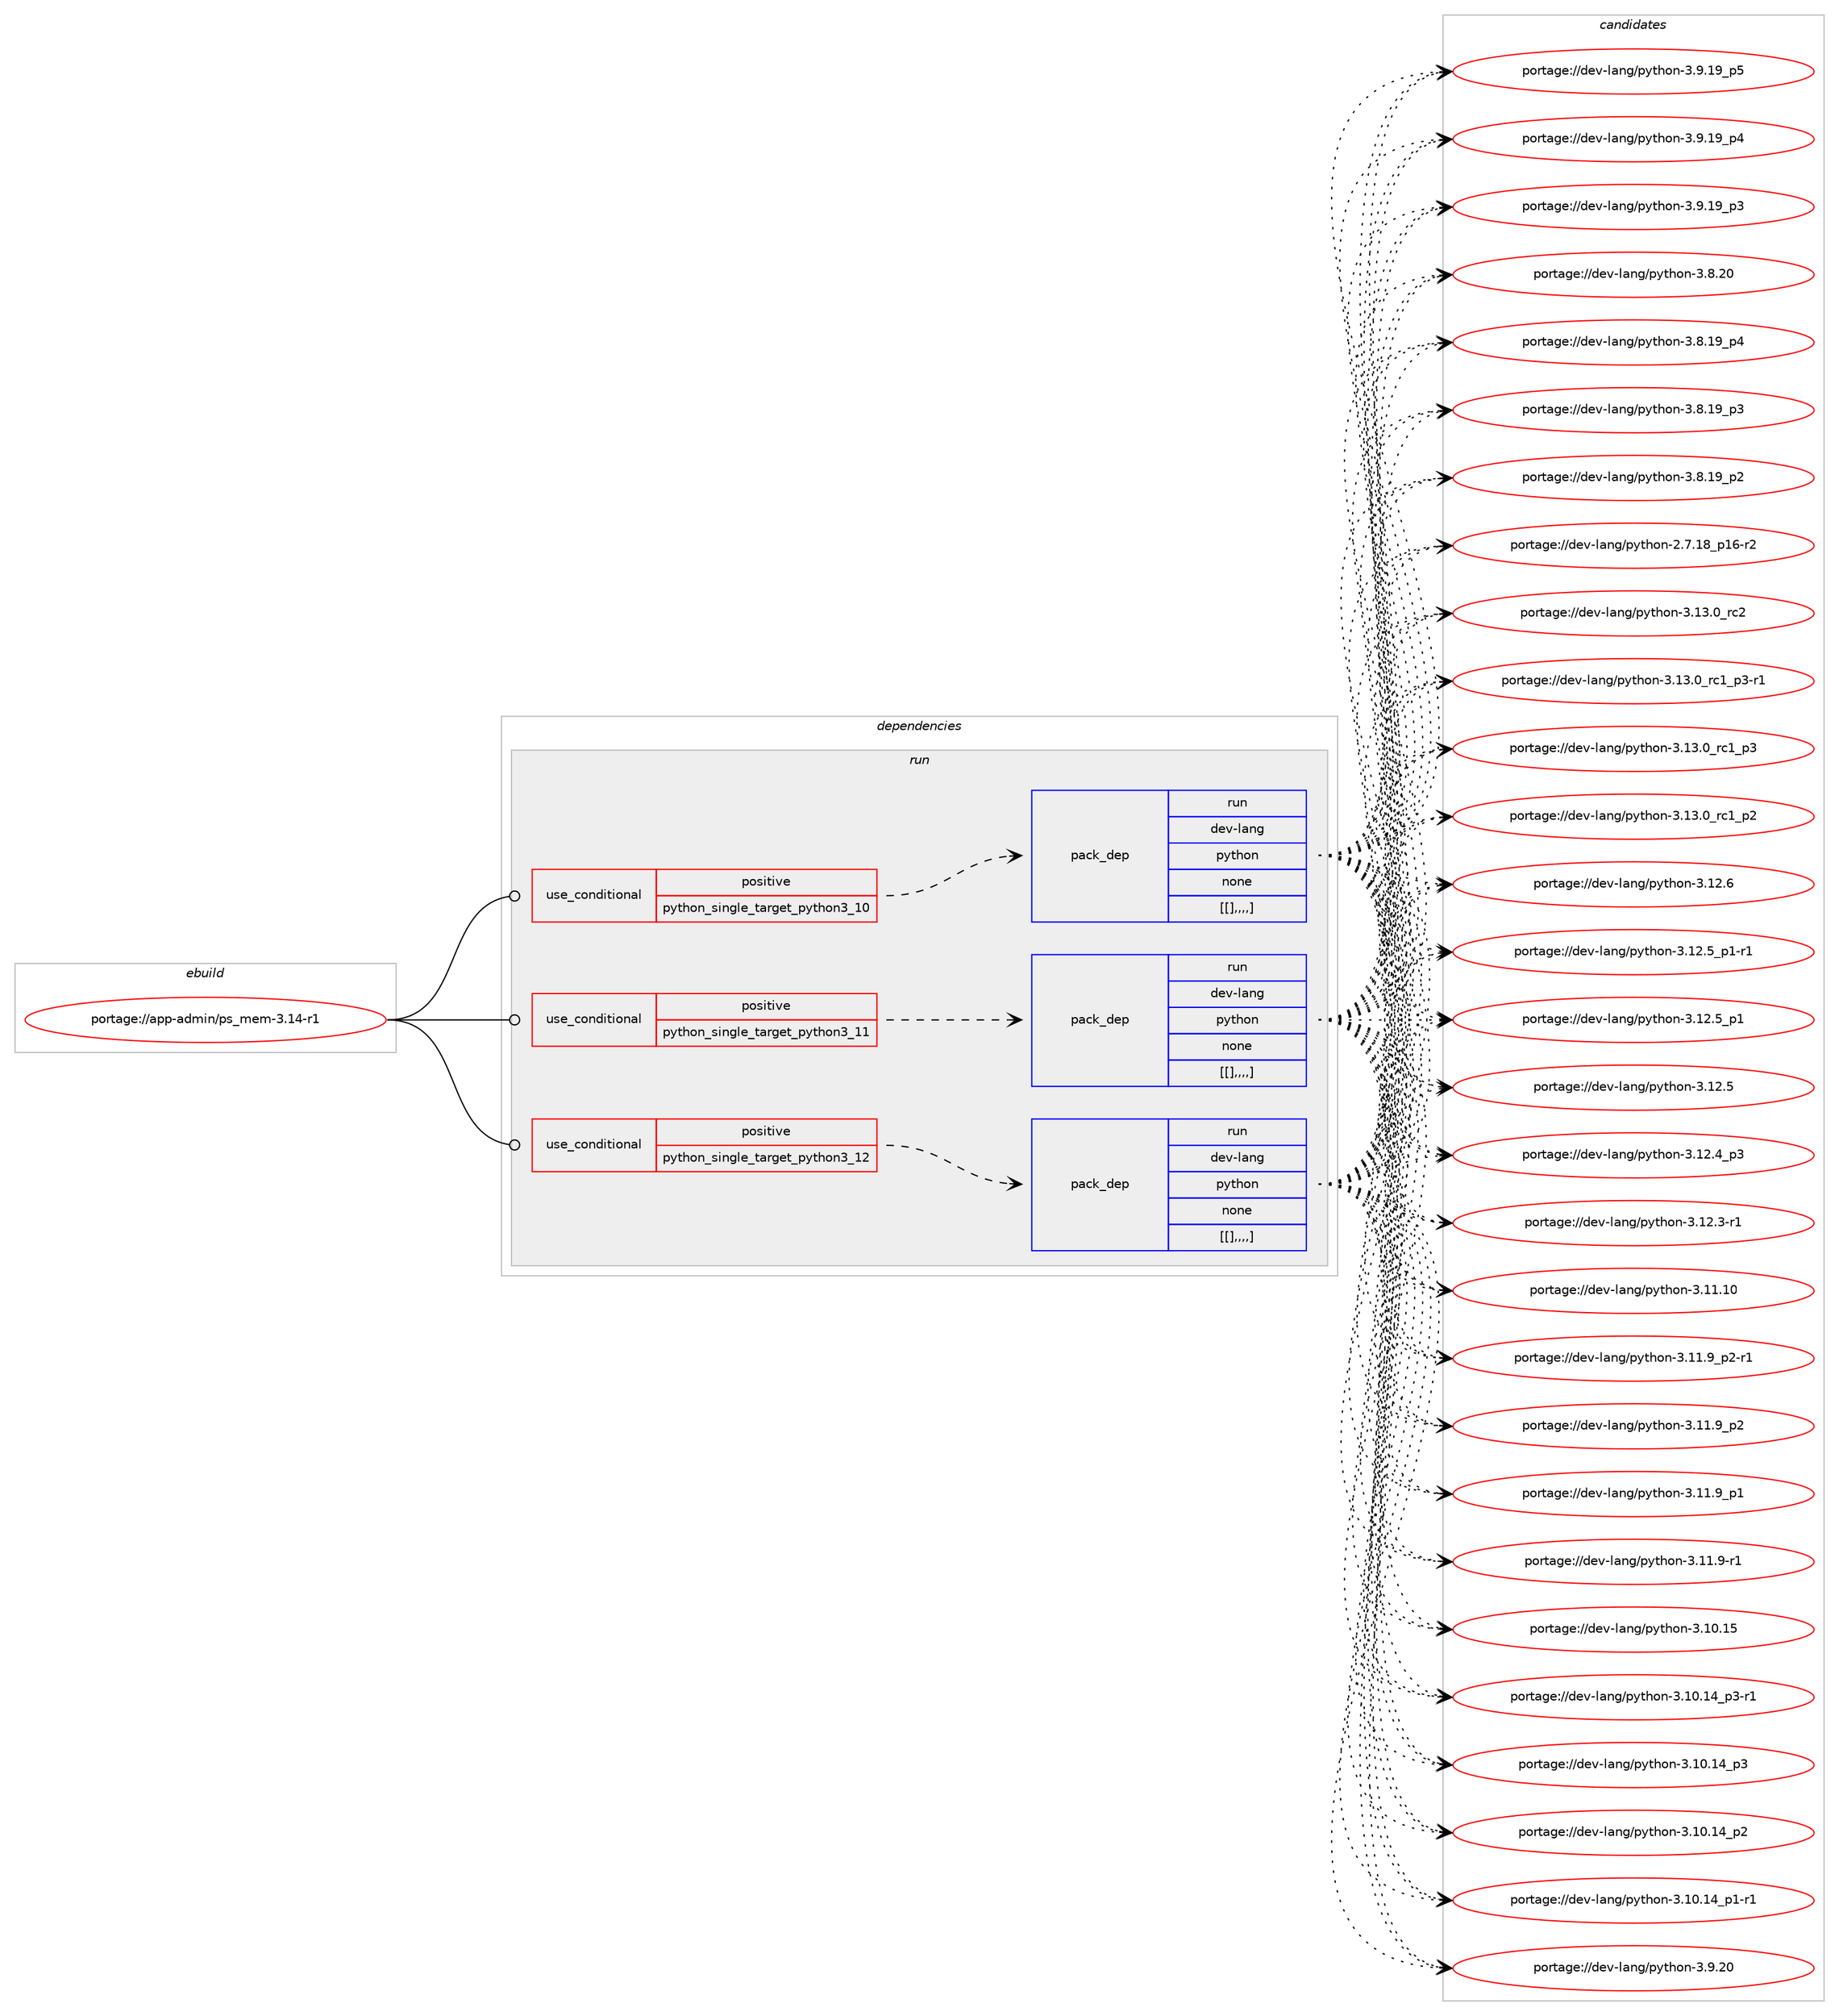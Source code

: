 digraph prolog {

# *************
# Graph options
# *************

newrank=true;
concentrate=true;
compound=true;
graph [rankdir=LR,fontname=Helvetica,fontsize=10,ranksep=1.5];#, ranksep=2.5, nodesep=0.2];
edge  [arrowhead=vee];
node  [fontname=Helvetica,fontsize=10];

# **********
# The ebuild
# **********

subgraph cluster_leftcol {
color=gray;
label=<<i>ebuild</i>>;
id [label="portage://app-admin/ps_mem-3.14-r1", color=red, width=4, href="../app-admin/ps_mem-3.14-r1.svg"];
}

# ****************
# The dependencies
# ****************

subgraph cluster_midcol {
color=gray;
label=<<i>dependencies</i>>;
subgraph cluster_compile {
fillcolor="#eeeeee";
style=filled;
label=<<i>compile</i>>;
}
subgraph cluster_compileandrun {
fillcolor="#eeeeee";
style=filled;
label=<<i>compile and run</i>>;
}
subgraph cluster_run {
fillcolor="#eeeeee";
style=filled;
label=<<i>run</i>>;
subgraph cond812 {
dependency3631 [label=<<TABLE BORDER="0" CELLBORDER="1" CELLSPACING="0" CELLPADDING="4"><TR><TD ROWSPAN="3" CELLPADDING="10">use_conditional</TD></TR><TR><TD>positive</TD></TR><TR><TD>python_single_target_python3_10</TD></TR></TABLE>>, shape=none, color=red];
subgraph pack2805 {
dependency3632 [label=<<TABLE BORDER="0" CELLBORDER="1" CELLSPACING="0" CELLPADDING="4" WIDTH="220"><TR><TD ROWSPAN="6" CELLPADDING="30">pack_dep</TD></TR><TR><TD WIDTH="110">run</TD></TR><TR><TD>dev-lang</TD></TR><TR><TD>python</TD></TR><TR><TD>none</TD></TR><TR><TD>[[],,,,]</TD></TR></TABLE>>, shape=none, color=blue];
}
dependency3631:e -> dependency3632:w [weight=20,style="dashed",arrowhead="vee"];
}
id:e -> dependency3631:w [weight=20,style="solid",arrowhead="odot"];
subgraph cond813 {
dependency3633 [label=<<TABLE BORDER="0" CELLBORDER="1" CELLSPACING="0" CELLPADDING="4"><TR><TD ROWSPAN="3" CELLPADDING="10">use_conditional</TD></TR><TR><TD>positive</TD></TR><TR><TD>python_single_target_python3_11</TD></TR></TABLE>>, shape=none, color=red];
subgraph pack2806 {
dependency3634 [label=<<TABLE BORDER="0" CELLBORDER="1" CELLSPACING="0" CELLPADDING="4" WIDTH="220"><TR><TD ROWSPAN="6" CELLPADDING="30">pack_dep</TD></TR><TR><TD WIDTH="110">run</TD></TR><TR><TD>dev-lang</TD></TR><TR><TD>python</TD></TR><TR><TD>none</TD></TR><TR><TD>[[],,,,]</TD></TR></TABLE>>, shape=none, color=blue];
}
dependency3633:e -> dependency3634:w [weight=20,style="dashed",arrowhead="vee"];
}
id:e -> dependency3633:w [weight=20,style="solid",arrowhead="odot"];
subgraph cond814 {
dependency3635 [label=<<TABLE BORDER="0" CELLBORDER="1" CELLSPACING="0" CELLPADDING="4"><TR><TD ROWSPAN="3" CELLPADDING="10">use_conditional</TD></TR><TR><TD>positive</TD></TR><TR><TD>python_single_target_python3_12</TD></TR></TABLE>>, shape=none, color=red];
subgraph pack2807 {
dependency3636 [label=<<TABLE BORDER="0" CELLBORDER="1" CELLSPACING="0" CELLPADDING="4" WIDTH="220"><TR><TD ROWSPAN="6" CELLPADDING="30">pack_dep</TD></TR><TR><TD WIDTH="110">run</TD></TR><TR><TD>dev-lang</TD></TR><TR><TD>python</TD></TR><TR><TD>none</TD></TR><TR><TD>[[],,,,]</TD></TR></TABLE>>, shape=none, color=blue];
}
dependency3635:e -> dependency3636:w [weight=20,style="dashed",arrowhead="vee"];
}
id:e -> dependency3635:w [weight=20,style="solid",arrowhead="odot"];
}
}

# **************
# The candidates
# **************

subgraph cluster_choices {
rank=same;
color=gray;
label=<<i>candidates</i>>;

subgraph choice2805 {
color=black;
nodesep=1;
choice10010111845108971101034711212111610411111045514649514648951149950 [label="portage://dev-lang/python-3.13.0_rc2", color=red, width=4,href="../dev-lang/python-3.13.0_rc2.svg"];
choice1001011184510897110103471121211161041111104551464951464895114994995112514511449 [label="portage://dev-lang/python-3.13.0_rc1_p3-r1", color=red, width=4,href="../dev-lang/python-3.13.0_rc1_p3-r1.svg"];
choice100101118451089711010347112121116104111110455146495146489511499499511251 [label="portage://dev-lang/python-3.13.0_rc1_p3", color=red, width=4,href="../dev-lang/python-3.13.0_rc1_p3.svg"];
choice100101118451089711010347112121116104111110455146495146489511499499511250 [label="portage://dev-lang/python-3.13.0_rc1_p2", color=red, width=4,href="../dev-lang/python-3.13.0_rc1_p2.svg"];
choice10010111845108971101034711212111610411111045514649504654 [label="portage://dev-lang/python-3.12.6", color=red, width=4,href="../dev-lang/python-3.12.6.svg"];
choice1001011184510897110103471121211161041111104551464950465395112494511449 [label="portage://dev-lang/python-3.12.5_p1-r1", color=red, width=4,href="../dev-lang/python-3.12.5_p1-r1.svg"];
choice100101118451089711010347112121116104111110455146495046539511249 [label="portage://dev-lang/python-3.12.5_p1", color=red, width=4,href="../dev-lang/python-3.12.5_p1.svg"];
choice10010111845108971101034711212111610411111045514649504653 [label="portage://dev-lang/python-3.12.5", color=red, width=4,href="../dev-lang/python-3.12.5.svg"];
choice100101118451089711010347112121116104111110455146495046529511251 [label="portage://dev-lang/python-3.12.4_p3", color=red, width=4,href="../dev-lang/python-3.12.4_p3.svg"];
choice100101118451089711010347112121116104111110455146495046514511449 [label="portage://dev-lang/python-3.12.3-r1", color=red, width=4,href="../dev-lang/python-3.12.3-r1.svg"];
choice1001011184510897110103471121211161041111104551464949464948 [label="portage://dev-lang/python-3.11.10", color=red, width=4,href="../dev-lang/python-3.11.10.svg"];
choice1001011184510897110103471121211161041111104551464949465795112504511449 [label="portage://dev-lang/python-3.11.9_p2-r1", color=red, width=4,href="../dev-lang/python-3.11.9_p2-r1.svg"];
choice100101118451089711010347112121116104111110455146494946579511250 [label="portage://dev-lang/python-3.11.9_p2", color=red, width=4,href="../dev-lang/python-3.11.9_p2.svg"];
choice100101118451089711010347112121116104111110455146494946579511249 [label="portage://dev-lang/python-3.11.9_p1", color=red, width=4,href="../dev-lang/python-3.11.9_p1.svg"];
choice100101118451089711010347112121116104111110455146494946574511449 [label="portage://dev-lang/python-3.11.9-r1", color=red, width=4,href="../dev-lang/python-3.11.9-r1.svg"];
choice1001011184510897110103471121211161041111104551464948464953 [label="portage://dev-lang/python-3.10.15", color=red, width=4,href="../dev-lang/python-3.10.15.svg"];
choice100101118451089711010347112121116104111110455146494846495295112514511449 [label="portage://dev-lang/python-3.10.14_p3-r1", color=red, width=4,href="../dev-lang/python-3.10.14_p3-r1.svg"];
choice10010111845108971101034711212111610411111045514649484649529511251 [label="portage://dev-lang/python-3.10.14_p3", color=red, width=4,href="../dev-lang/python-3.10.14_p3.svg"];
choice10010111845108971101034711212111610411111045514649484649529511250 [label="portage://dev-lang/python-3.10.14_p2", color=red, width=4,href="../dev-lang/python-3.10.14_p2.svg"];
choice100101118451089711010347112121116104111110455146494846495295112494511449 [label="portage://dev-lang/python-3.10.14_p1-r1", color=red, width=4,href="../dev-lang/python-3.10.14_p1-r1.svg"];
choice10010111845108971101034711212111610411111045514657465048 [label="portage://dev-lang/python-3.9.20", color=red, width=4,href="../dev-lang/python-3.9.20.svg"];
choice100101118451089711010347112121116104111110455146574649579511253 [label="portage://dev-lang/python-3.9.19_p5", color=red, width=4,href="../dev-lang/python-3.9.19_p5.svg"];
choice100101118451089711010347112121116104111110455146574649579511252 [label="portage://dev-lang/python-3.9.19_p4", color=red, width=4,href="../dev-lang/python-3.9.19_p4.svg"];
choice100101118451089711010347112121116104111110455146574649579511251 [label="portage://dev-lang/python-3.9.19_p3", color=red, width=4,href="../dev-lang/python-3.9.19_p3.svg"];
choice10010111845108971101034711212111610411111045514656465048 [label="portage://dev-lang/python-3.8.20", color=red, width=4,href="../dev-lang/python-3.8.20.svg"];
choice100101118451089711010347112121116104111110455146564649579511252 [label="portage://dev-lang/python-3.8.19_p4", color=red, width=4,href="../dev-lang/python-3.8.19_p4.svg"];
choice100101118451089711010347112121116104111110455146564649579511251 [label="portage://dev-lang/python-3.8.19_p3", color=red, width=4,href="../dev-lang/python-3.8.19_p3.svg"];
choice100101118451089711010347112121116104111110455146564649579511250 [label="portage://dev-lang/python-3.8.19_p2", color=red, width=4,href="../dev-lang/python-3.8.19_p2.svg"];
choice100101118451089711010347112121116104111110455046554649569511249544511450 [label="portage://dev-lang/python-2.7.18_p16-r2", color=red, width=4,href="../dev-lang/python-2.7.18_p16-r2.svg"];
dependency3632:e -> choice10010111845108971101034711212111610411111045514649514648951149950:w [style=dotted,weight="100"];
dependency3632:e -> choice1001011184510897110103471121211161041111104551464951464895114994995112514511449:w [style=dotted,weight="100"];
dependency3632:e -> choice100101118451089711010347112121116104111110455146495146489511499499511251:w [style=dotted,weight="100"];
dependency3632:e -> choice100101118451089711010347112121116104111110455146495146489511499499511250:w [style=dotted,weight="100"];
dependency3632:e -> choice10010111845108971101034711212111610411111045514649504654:w [style=dotted,weight="100"];
dependency3632:e -> choice1001011184510897110103471121211161041111104551464950465395112494511449:w [style=dotted,weight="100"];
dependency3632:e -> choice100101118451089711010347112121116104111110455146495046539511249:w [style=dotted,weight="100"];
dependency3632:e -> choice10010111845108971101034711212111610411111045514649504653:w [style=dotted,weight="100"];
dependency3632:e -> choice100101118451089711010347112121116104111110455146495046529511251:w [style=dotted,weight="100"];
dependency3632:e -> choice100101118451089711010347112121116104111110455146495046514511449:w [style=dotted,weight="100"];
dependency3632:e -> choice1001011184510897110103471121211161041111104551464949464948:w [style=dotted,weight="100"];
dependency3632:e -> choice1001011184510897110103471121211161041111104551464949465795112504511449:w [style=dotted,weight="100"];
dependency3632:e -> choice100101118451089711010347112121116104111110455146494946579511250:w [style=dotted,weight="100"];
dependency3632:e -> choice100101118451089711010347112121116104111110455146494946579511249:w [style=dotted,weight="100"];
dependency3632:e -> choice100101118451089711010347112121116104111110455146494946574511449:w [style=dotted,weight="100"];
dependency3632:e -> choice1001011184510897110103471121211161041111104551464948464953:w [style=dotted,weight="100"];
dependency3632:e -> choice100101118451089711010347112121116104111110455146494846495295112514511449:w [style=dotted,weight="100"];
dependency3632:e -> choice10010111845108971101034711212111610411111045514649484649529511251:w [style=dotted,weight="100"];
dependency3632:e -> choice10010111845108971101034711212111610411111045514649484649529511250:w [style=dotted,weight="100"];
dependency3632:e -> choice100101118451089711010347112121116104111110455146494846495295112494511449:w [style=dotted,weight="100"];
dependency3632:e -> choice10010111845108971101034711212111610411111045514657465048:w [style=dotted,weight="100"];
dependency3632:e -> choice100101118451089711010347112121116104111110455146574649579511253:w [style=dotted,weight="100"];
dependency3632:e -> choice100101118451089711010347112121116104111110455146574649579511252:w [style=dotted,weight="100"];
dependency3632:e -> choice100101118451089711010347112121116104111110455146574649579511251:w [style=dotted,weight="100"];
dependency3632:e -> choice10010111845108971101034711212111610411111045514656465048:w [style=dotted,weight="100"];
dependency3632:e -> choice100101118451089711010347112121116104111110455146564649579511252:w [style=dotted,weight="100"];
dependency3632:e -> choice100101118451089711010347112121116104111110455146564649579511251:w [style=dotted,weight="100"];
dependency3632:e -> choice100101118451089711010347112121116104111110455146564649579511250:w [style=dotted,weight="100"];
dependency3632:e -> choice100101118451089711010347112121116104111110455046554649569511249544511450:w [style=dotted,weight="100"];
}
subgraph choice2806 {
color=black;
nodesep=1;
choice10010111845108971101034711212111610411111045514649514648951149950 [label="portage://dev-lang/python-3.13.0_rc2", color=red, width=4,href="../dev-lang/python-3.13.0_rc2.svg"];
choice1001011184510897110103471121211161041111104551464951464895114994995112514511449 [label="portage://dev-lang/python-3.13.0_rc1_p3-r1", color=red, width=4,href="../dev-lang/python-3.13.0_rc1_p3-r1.svg"];
choice100101118451089711010347112121116104111110455146495146489511499499511251 [label="portage://dev-lang/python-3.13.0_rc1_p3", color=red, width=4,href="../dev-lang/python-3.13.0_rc1_p3.svg"];
choice100101118451089711010347112121116104111110455146495146489511499499511250 [label="portage://dev-lang/python-3.13.0_rc1_p2", color=red, width=4,href="../dev-lang/python-3.13.0_rc1_p2.svg"];
choice10010111845108971101034711212111610411111045514649504654 [label="portage://dev-lang/python-3.12.6", color=red, width=4,href="../dev-lang/python-3.12.6.svg"];
choice1001011184510897110103471121211161041111104551464950465395112494511449 [label="portage://dev-lang/python-3.12.5_p1-r1", color=red, width=4,href="../dev-lang/python-3.12.5_p1-r1.svg"];
choice100101118451089711010347112121116104111110455146495046539511249 [label="portage://dev-lang/python-3.12.5_p1", color=red, width=4,href="../dev-lang/python-3.12.5_p1.svg"];
choice10010111845108971101034711212111610411111045514649504653 [label="portage://dev-lang/python-3.12.5", color=red, width=4,href="../dev-lang/python-3.12.5.svg"];
choice100101118451089711010347112121116104111110455146495046529511251 [label="portage://dev-lang/python-3.12.4_p3", color=red, width=4,href="../dev-lang/python-3.12.4_p3.svg"];
choice100101118451089711010347112121116104111110455146495046514511449 [label="portage://dev-lang/python-3.12.3-r1", color=red, width=4,href="../dev-lang/python-3.12.3-r1.svg"];
choice1001011184510897110103471121211161041111104551464949464948 [label="portage://dev-lang/python-3.11.10", color=red, width=4,href="../dev-lang/python-3.11.10.svg"];
choice1001011184510897110103471121211161041111104551464949465795112504511449 [label="portage://dev-lang/python-3.11.9_p2-r1", color=red, width=4,href="../dev-lang/python-3.11.9_p2-r1.svg"];
choice100101118451089711010347112121116104111110455146494946579511250 [label="portage://dev-lang/python-3.11.9_p2", color=red, width=4,href="../dev-lang/python-3.11.9_p2.svg"];
choice100101118451089711010347112121116104111110455146494946579511249 [label="portage://dev-lang/python-3.11.9_p1", color=red, width=4,href="../dev-lang/python-3.11.9_p1.svg"];
choice100101118451089711010347112121116104111110455146494946574511449 [label="portage://dev-lang/python-3.11.9-r1", color=red, width=4,href="../dev-lang/python-3.11.9-r1.svg"];
choice1001011184510897110103471121211161041111104551464948464953 [label="portage://dev-lang/python-3.10.15", color=red, width=4,href="../dev-lang/python-3.10.15.svg"];
choice100101118451089711010347112121116104111110455146494846495295112514511449 [label="portage://dev-lang/python-3.10.14_p3-r1", color=red, width=4,href="../dev-lang/python-3.10.14_p3-r1.svg"];
choice10010111845108971101034711212111610411111045514649484649529511251 [label="portage://dev-lang/python-3.10.14_p3", color=red, width=4,href="../dev-lang/python-3.10.14_p3.svg"];
choice10010111845108971101034711212111610411111045514649484649529511250 [label="portage://dev-lang/python-3.10.14_p2", color=red, width=4,href="../dev-lang/python-3.10.14_p2.svg"];
choice100101118451089711010347112121116104111110455146494846495295112494511449 [label="portage://dev-lang/python-3.10.14_p1-r1", color=red, width=4,href="../dev-lang/python-3.10.14_p1-r1.svg"];
choice10010111845108971101034711212111610411111045514657465048 [label="portage://dev-lang/python-3.9.20", color=red, width=4,href="../dev-lang/python-3.9.20.svg"];
choice100101118451089711010347112121116104111110455146574649579511253 [label="portage://dev-lang/python-3.9.19_p5", color=red, width=4,href="../dev-lang/python-3.9.19_p5.svg"];
choice100101118451089711010347112121116104111110455146574649579511252 [label="portage://dev-lang/python-3.9.19_p4", color=red, width=4,href="../dev-lang/python-3.9.19_p4.svg"];
choice100101118451089711010347112121116104111110455146574649579511251 [label="portage://dev-lang/python-3.9.19_p3", color=red, width=4,href="../dev-lang/python-3.9.19_p3.svg"];
choice10010111845108971101034711212111610411111045514656465048 [label="portage://dev-lang/python-3.8.20", color=red, width=4,href="../dev-lang/python-3.8.20.svg"];
choice100101118451089711010347112121116104111110455146564649579511252 [label="portage://dev-lang/python-3.8.19_p4", color=red, width=4,href="../dev-lang/python-3.8.19_p4.svg"];
choice100101118451089711010347112121116104111110455146564649579511251 [label="portage://dev-lang/python-3.8.19_p3", color=red, width=4,href="../dev-lang/python-3.8.19_p3.svg"];
choice100101118451089711010347112121116104111110455146564649579511250 [label="portage://dev-lang/python-3.8.19_p2", color=red, width=4,href="../dev-lang/python-3.8.19_p2.svg"];
choice100101118451089711010347112121116104111110455046554649569511249544511450 [label="portage://dev-lang/python-2.7.18_p16-r2", color=red, width=4,href="../dev-lang/python-2.7.18_p16-r2.svg"];
dependency3634:e -> choice10010111845108971101034711212111610411111045514649514648951149950:w [style=dotted,weight="100"];
dependency3634:e -> choice1001011184510897110103471121211161041111104551464951464895114994995112514511449:w [style=dotted,weight="100"];
dependency3634:e -> choice100101118451089711010347112121116104111110455146495146489511499499511251:w [style=dotted,weight="100"];
dependency3634:e -> choice100101118451089711010347112121116104111110455146495146489511499499511250:w [style=dotted,weight="100"];
dependency3634:e -> choice10010111845108971101034711212111610411111045514649504654:w [style=dotted,weight="100"];
dependency3634:e -> choice1001011184510897110103471121211161041111104551464950465395112494511449:w [style=dotted,weight="100"];
dependency3634:e -> choice100101118451089711010347112121116104111110455146495046539511249:w [style=dotted,weight="100"];
dependency3634:e -> choice10010111845108971101034711212111610411111045514649504653:w [style=dotted,weight="100"];
dependency3634:e -> choice100101118451089711010347112121116104111110455146495046529511251:w [style=dotted,weight="100"];
dependency3634:e -> choice100101118451089711010347112121116104111110455146495046514511449:w [style=dotted,weight="100"];
dependency3634:e -> choice1001011184510897110103471121211161041111104551464949464948:w [style=dotted,weight="100"];
dependency3634:e -> choice1001011184510897110103471121211161041111104551464949465795112504511449:w [style=dotted,weight="100"];
dependency3634:e -> choice100101118451089711010347112121116104111110455146494946579511250:w [style=dotted,weight="100"];
dependency3634:e -> choice100101118451089711010347112121116104111110455146494946579511249:w [style=dotted,weight="100"];
dependency3634:e -> choice100101118451089711010347112121116104111110455146494946574511449:w [style=dotted,weight="100"];
dependency3634:e -> choice1001011184510897110103471121211161041111104551464948464953:w [style=dotted,weight="100"];
dependency3634:e -> choice100101118451089711010347112121116104111110455146494846495295112514511449:w [style=dotted,weight="100"];
dependency3634:e -> choice10010111845108971101034711212111610411111045514649484649529511251:w [style=dotted,weight="100"];
dependency3634:e -> choice10010111845108971101034711212111610411111045514649484649529511250:w [style=dotted,weight="100"];
dependency3634:e -> choice100101118451089711010347112121116104111110455146494846495295112494511449:w [style=dotted,weight="100"];
dependency3634:e -> choice10010111845108971101034711212111610411111045514657465048:w [style=dotted,weight="100"];
dependency3634:e -> choice100101118451089711010347112121116104111110455146574649579511253:w [style=dotted,weight="100"];
dependency3634:e -> choice100101118451089711010347112121116104111110455146574649579511252:w [style=dotted,weight="100"];
dependency3634:e -> choice100101118451089711010347112121116104111110455146574649579511251:w [style=dotted,weight="100"];
dependency3634:e -> choice10010111845108971101034711212111610411111045514656465048:w [style=dotted,weight="100"];
dependency3634:e -> choice100101118451089711010347112121116104111110455146564649579511252:w [style=dotted,weight="100"];
dependency3634:e -> choice100101118451089711010347112121116104111110455146564649579511251:w [style=dotted,weight="100"];
dependency3634:e -> choice100101118451089711010347112121116104111110455146564649579511250:w [style=dotted,weight="100"];
dependency3634:e -> choice100101118451089711010347112121116104111110455046554649569511249544511450:w [style=dotted,weight="100"];
}
subgraph choice2807 {
color=black;
nodesep=1;
choice10010111845108971101034711212111610411111045514649514648951149950 [label="portage://dev-lang/python-3.13.0_rc2", color=red, width=4,href="../dev-lang/python-3.13.0_rc2.svg"];
choice1001011184510897110103471121211161041111104551464951464895114994995112514511449 [label="portage://dev-lang/python-3.13.0_rc1_p3-r1", color=red, width=4,href="../dev-lang/python-3.13.0_rc1_p3-r1.svg"];
choice100101118451089711010347112121116104111110455146495146489511499499511251 [label="portage://dev-lang/python-3.13.0_rc1_p3", color=red, width=4,href="../dev-lang/python-3.13.0_rc1_p3.svg"];
choice100101118451089711010347112121116104111110455146495146489511499499511250 [label="portage://dev-lang/python-3.13.0_rc1_p2", color=red, width=4,href="../dev-lang/python-3.13.0_rc1_p2.svg"];
choice10010111845108971101034711212111610411111045514649504654 [label="portage://dev-lang/python-3.12.6", color=red, width=4,href="../dev-lang/python-3.12.6.svg"];
choice1001011184510897110103471121211161041111104551464950465395112494511449 [label="portage://dev-lang/python-3.12.5_p1-r1", color=red, width=4,href="../dev-lang/python-3.12.5_p1-r1.svg"];
choice100101118451089711010347112121116104111110455146495046539511249 [label="portage://dev-lang/python-3.12.5_p1", color=red, width=4,href="../dev-lang/python-3.12.5_p1.svg"];
choice10010111845108971101034711212111610411111045514649504653 [label="portage://dev-lang/python-3.12.5", color=red, width=4,href="../dev-lang/python-3.12.5.svg"];
choice100101118451089711010347112121116104111110455146495046529511251 [label="portage://dev-lang/python-3.12.4_p3", color=red, width=4,href="../dev-lang/python-3.12.4_p3.svg"];
choice100101118451089711010347112121116104111110455146495046514511449 [label="portage://dev-lang/python-3.12.3-r1", color=red, width=4,href="../dev-lang/python-3.12.3-r1.svg"];
choice1001011184510897110103471121211161041111104551464949464948 [label="portage://dev-lang/python-3.11.10", color=red, width=4,href="../dev-lang/python-3.11.10.svg"];
choice1001011184510897110103471121211161041111104551464949465795112504511449 [label="portage://dev-lang/python-3.11.9_p2-r1", color=red, width=4,href="../dev-lang/python-3.11.9_p2-r1.svg"];
choice100101118451089711010347112121116104111110455146494946579511250 [label="portage://dev-lang/python-3.11.9_p2", color=red, width=4,href="../dev-lang/python-3.11.9_p2.svg"];
choice100101118451089711010347112121116104111110455146494946579511249 [label="portage://dev-lang/python-3.11.9_p1", color=red, width=4,href="../dev-lang/python-3.11.9_p1.svg"];
choice100101118451089711010347112121116104111110455146494946574511449 [label="portage://dev-lang/python-3.11.9-r1", color=red, width=4,href="../dev-lang/python-3.11.9-r1.svg"];
choice1001011184510897110103471121211161041111104551464948464953 [label="portage://dev-lang/python-3.10.15", color=red, width=4,href="../dev-lang/python-3.10.15.svg"];
choice100101118451089711010347112121116104111110455146494846495295112514511449 [label="portage://dev-lang/python-3.10.14_p3-r1", color=red, width=4,href="../dev-lang/python-3.10.14_p3-r1.svg"];
choice10010111845108971101034711212111610411111045514649484649529511251 [label="portage://dev-lang/python-3.10.14_p3", color=red, width=4,href="../dev-lang/python-3.10.14_p3.svg"];
choice10010111845108971101034711212111610411111045514649484649529511250 [label="portage://dev-lang/python-3.10.14_p2", color=red, width=4,href="../dev-lang/python-3.10.14_p2.svg"];
choice100101118451089711010347112121116104111110455146494846495295112494511449 [label="portage://dev-lang/python-3.10.14_p1-r1", color=red, width=4,href="../dev-lang/python-3.10.14_p1-r1.svg"];
choice10010111845108971101034711212111610411111045514657465048 [label="portage://dev-lang/python-3.9.20", color=red, width=4,href="../dev-lang/python-3.9.20.svg"];
choice100101118451089711010347112121116104111110455146574649579511253 [label="portage://dev-lang/python-3.9.19_p5", color=red, width=4,href="../dev-lang/python-3.9.19_p5.svg"];
choice100101118451089711010347112121116104111110455146574649579511252 [label="portage://dev-lang/python-3.9.19_p4", color=red, width=4,href="../dev-lang/python-3.9.19_p4.svg"];
choice100101118451089711010347112121116104111110455146574649579511251 [label="portage://dev-lang/python-3.9.19_p3", color=red, width=4,href="../dev-lang/python-3.9.19_p3.svg"];
choice10010111845108971101034711212111610411111045514656465048 [label="portage://dev-lang/python-3.8.20", color=red, width=4,href="../dev-lang/python-3.8.20.svg"];
choice100101118451089711010347112121116104111110455146564649579511252 [label="portage://dev-lang/python-3.8.19_p4", color=red, width=4,href="../dev-lang/python-3.8.19_p4.svg"];
choice100101118451089711010347112121116104111110455146564649579511251 [label="portage://dev-lang/python-3.8.19_p3", color=red, width=4,href="../dev-lang/python-3.8.19_p3.svg"];
choice100101118451089711010347112121116104111110455146564649579511250 [label="portage://dev-lang/python-3.8.19_p2", color=red, width=4,href="../dev-lang/python-3.8.19_p2.svg"];
choice100101118451089711010347112121116104111110455046554649569511249544511450 [label="portage://dev-lang/python-2.7.18_p16-r2", color=red, width=4,href="../dev-lang/python-2.7.18_p16-r2.svg"];
dependency3636:e -> choice10010111845108971101034711212111610411111045514649514648951149950:w [style=dotted,weight="100"];
dependency3636:e -> choice1001011184510897110103471121211161041111104551464951464895114994995112514511449:w [style=dotted,weight="100"];
dependency3636:e -> choice100101118451089711010347112121116104111110455146495146489511499499511251:w [style=dotted,weight="100"];
dependency3636:e -> choice100101118451089711010347112121116104111110455146495146489511499499511250:w [style=dotted,weight="100"];
dependency3636:e -> choice10010111845108971101034711212111610411111045514649504654:w [style=dotted,weight="100"];
dependency3636:e -> choice1001011184510897110103471121211161041111104551464950465395112494511449:w [style=dotted,weight="100"];
dependency3636:e -> choice100101118451089711010347112121116104111110455146495046539511249:w [style=dotted,weight="100"];
dependency3636:e -> choice10010111845108971101034711212111610411111045514649504653:w [style=dotted,weight="100"];
dependency3636:e -> choice100101118451089711010347112121116104111110455146495046529511251:w [style=dotted,weight="100"];
dependency3636:e -> choice100101118451089711010347112121116104111110455146495046514511449:w [style=dotted,weight="100"];
dependency3636:e -> choice1001011184510897110103471121211161041111104551464949464948:w [style=dotted,weight="100"];
dependency3636:e -> choice1001011184510897110103471121211161041111104551464949465795112504511449:w [style=dotted,weight="100"];
dependency3636:e -> choice100101118451089711010347112121116104111110455146494946579511250:w [style=dotted,weight="100"];
dependency3636:e -> choice100101118451089711010347112121116104111110455146494946579511249:w [style=dotted,weight="100"];
dependency3636:e -> choice100101118451089711010347112121116104111110455146494946574511449:w [style=dotted,weight="100"];
dependency3636:e -> choice1001011184510897110103471121211161041111104551464948464953:w [style=dotted,weight="100"];
dependency3636:e -> choice100101118451089711010347112121116104111110455146494846495295112514511449:w [style=dotted,weight="100"];
dependency3636:e -> choice10010111845108971101034711212111610411111045514649484649529511251:w [style=dotted,weight="100"];
dependency3636:e -> choice10010111845108971101034711212111610411111045514649484649529511250:w [style=dotted,weight="100"];
dependency3636:e -> choice100101118451089711010347112121116104111110455146494846495295112494511449:w [style=dotted,weight="100"];
dependency3636:e -> choice10010111845108971101034711212111610411111045514657465048:w [style=dotted,weight="100"];
dependency3636:e -> choice100101118451089711010347112121116104111110455146574649579511253:w [style=dotted,weight="100"];
dependency3636:e -> choice100101118451089711010347112121116104111110455146574649579511252:w [style=dotted,weight="100"];
dependency3636:e -> choice100101118451089711010347112121116104111110455146574649579511251:w [style=dotted,weight="100"];
dependency3636:e -> choice10010111845108971101034711212111610411111045514656465048:w [style=dotted,weight="100"];
dependency3636:e -> choice100101118451089711010347112121116104111110455146564649579511252:w [style=dotted,weight="100"];
dependency3636:e -> choice100101118451089711010347112121116104111110455146564649579511251:w [style=dotted,weight="100"];
dependency3636:e -> choice100101118451089711010347112121116104111110455146564649579511250:w [style=dotted,weight="100"];
dependency3636:e -> choice100101118451089711010347112121116104111110455046554649569511249544511450:w [style=dotted,weight="100"];
}
}

}
